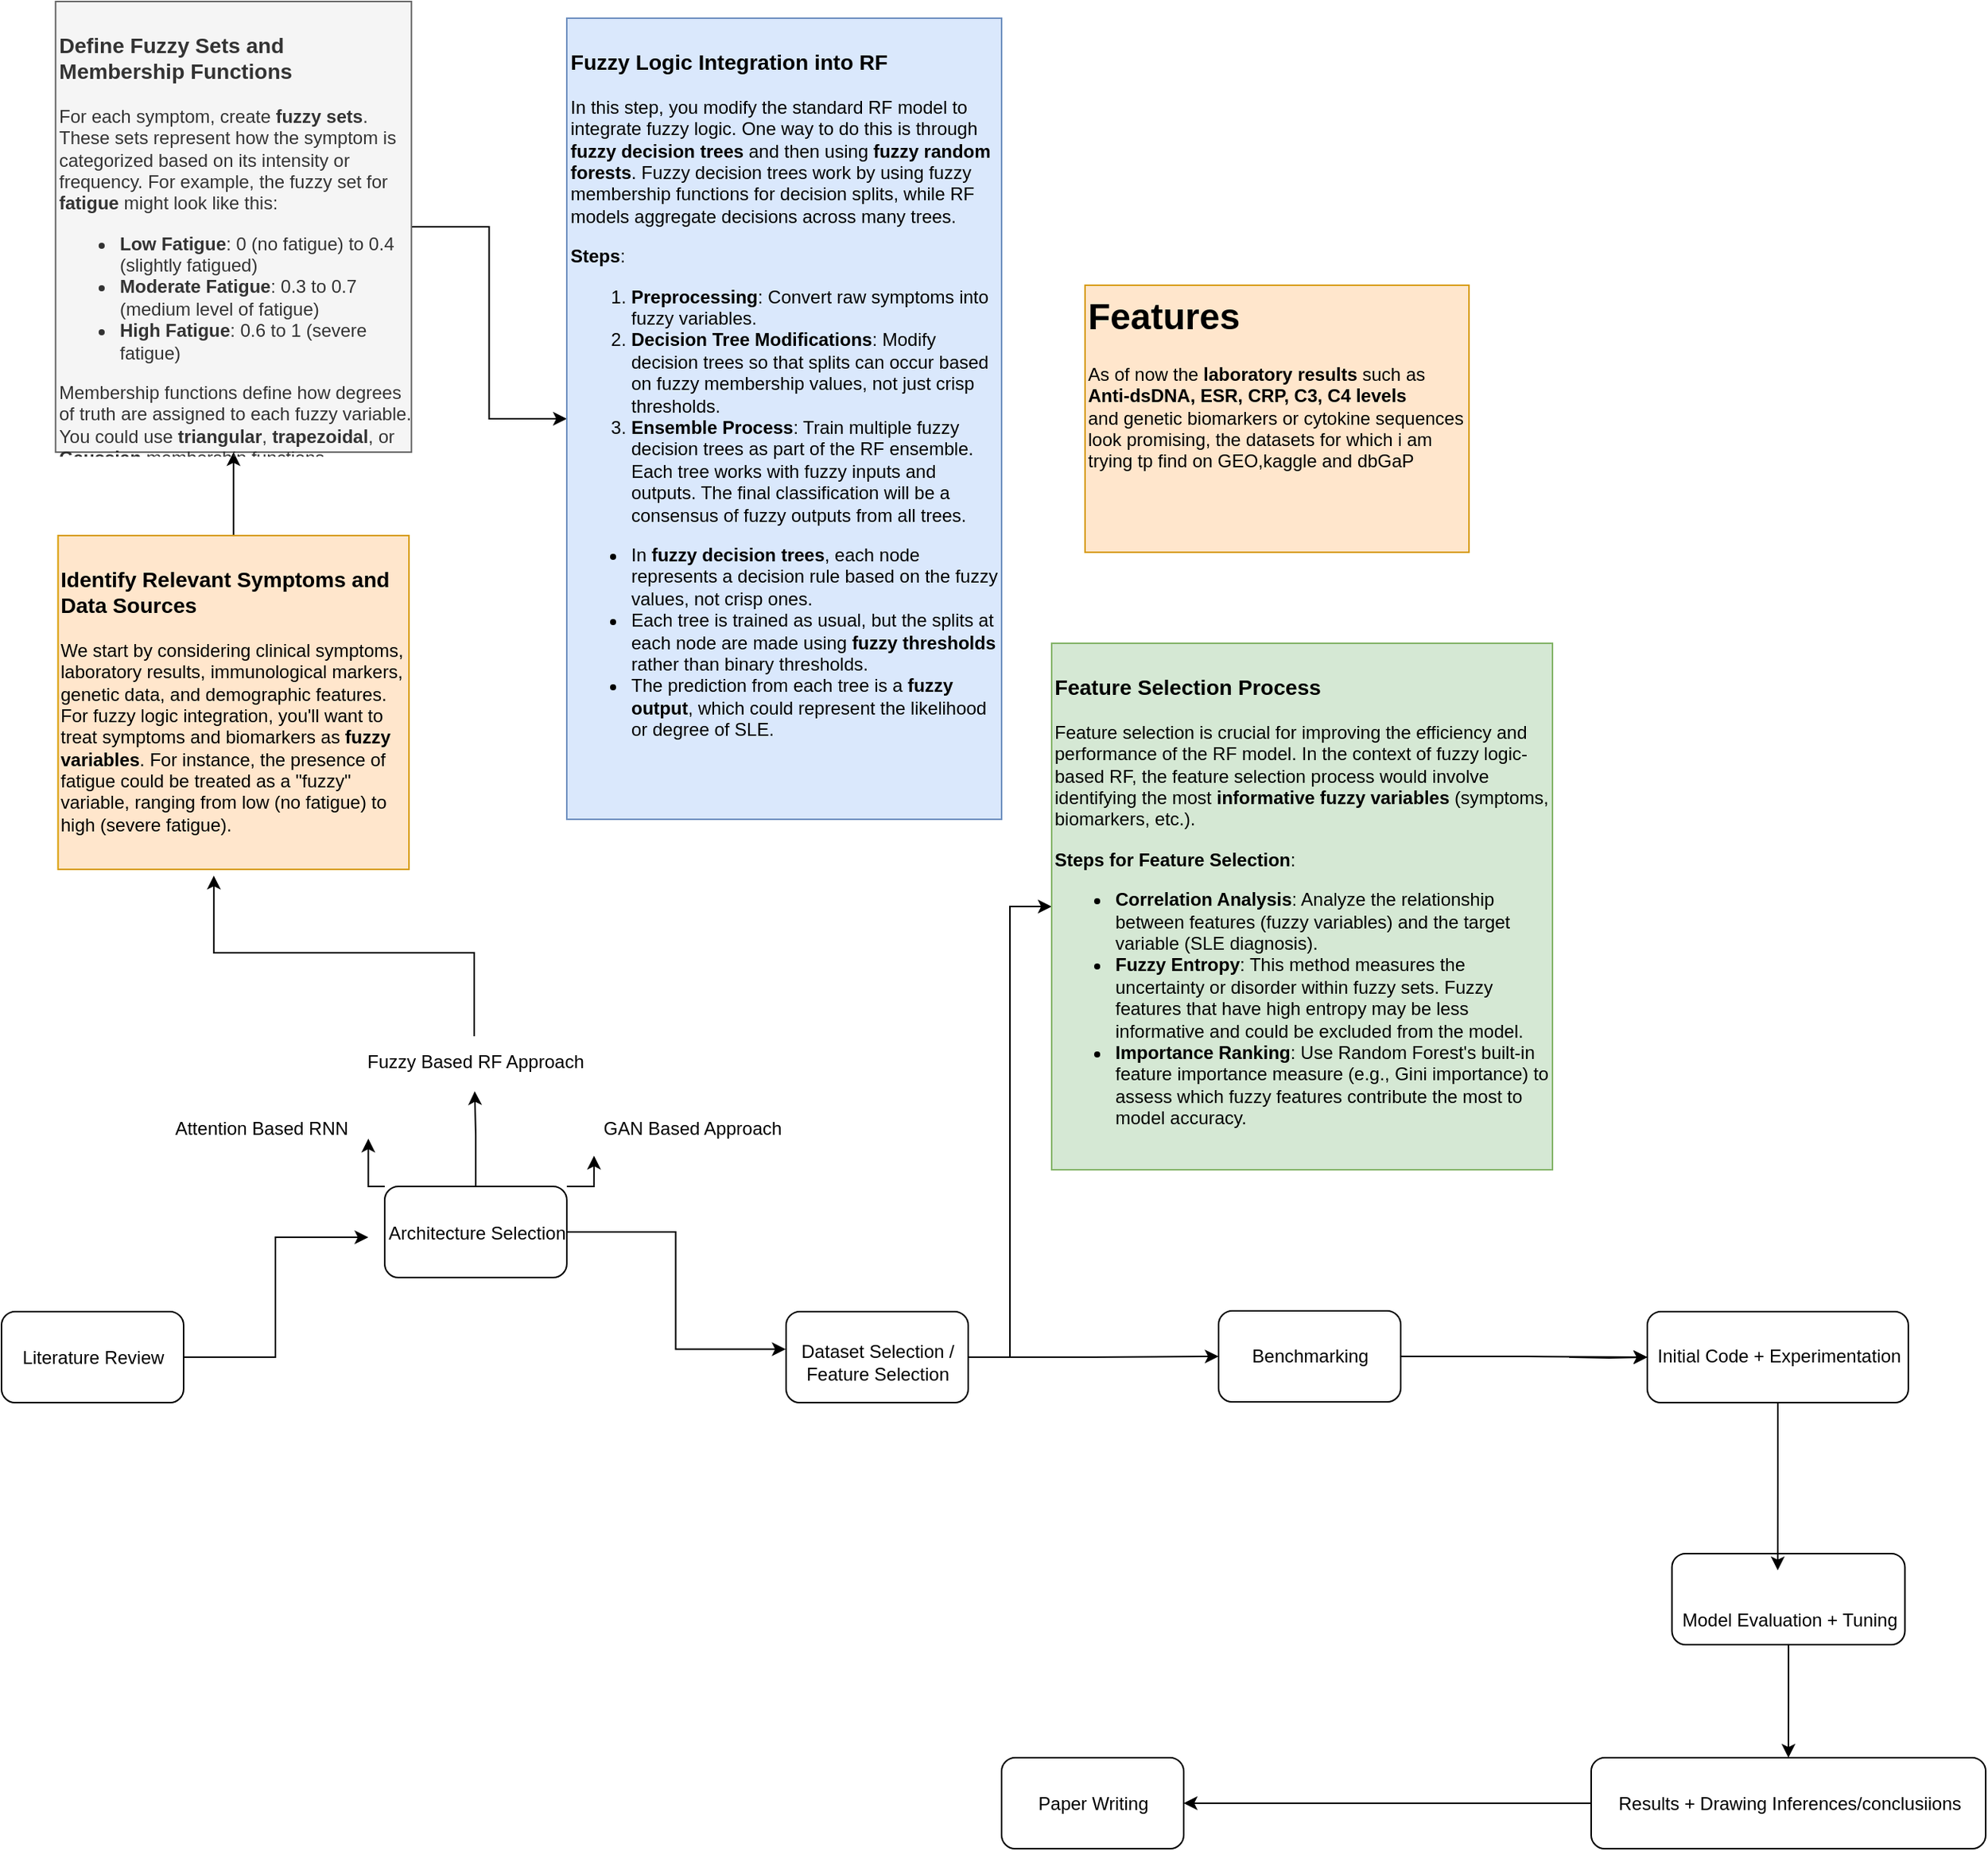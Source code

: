 <mxfile version="24.8.3">
  <diagram name="Page-1" id="1jeLxI2OCfeSWo5d0hNq">
    <mxGraphModel dx="1413" dy="1758" grid="1" gridSize="11" guides="1" tooltips="1" connect="1" arrows="1" fold="1" page="0" pageScale="1" pageWidth="850" pageHeight="1100" math="0" shadow="0">
      <root>
        <mxCell id="0" />
        <mxCell id="1" parent="0" />
        <mxCell id="_-TTu0KQnb45jtgWuE68-1" value="&lt;font style=&quot;font-size: 12px;&quot;&gt;Literature Review&lt;/font&gt;" style="text;html=1;align=center;verticalAlign=middle;resizable=0;points=[];autosize=1;strokeColor=none;fillColor=none;" parent="1" vertex="1">
          <mxGeometry x="132" y="272" width="121" height="33" as="geometry" />
        </mxCell>
        <mxCell id="_-TTu0KQnb45jtgWuE68-2" value="&lt;div&gt;Architecture Selection&lt;/div&gt;&lt;div&gt;&lt;br&gt;&lt;/div&gt;" style="text;html=1;align=center;verticalAlign=middle;resizable=0;points=[];autosize=1;strokeColor=none;fillColor=none;" parent="1" vertex="1">
          <mxGeometry x="374" y="192" width="143" height="44" as="geometry" />
        </mxCell>
        <mxCell id="_-TTu0KQnb45jtgWuE68-3" value="&lt;div&gt;Dataset Selection /&lt;/div&gt;&lt;div&gt;Feature Selection&lt;br&gt;&lt;/div&gt;" style="text;html=1;align=center;verticalAlign=middle;resizable=0;points=[];autosize=1;strokeColor=none;fillColor=none;" parent="1" vertex="1">
          <mxGeometry x="649" y="269.5" width="121" height="44" as="geometry" />
        </mxCell>
        <mxCell id="_-TTu0KQnb45jtgWuE68-4" value="Benchmarking" style="text;html=1;align=center;verticalAlign=middle;resizable=0;points=[];autosize=1;strokeColor=none;fillColor=none;" parent="1" vertex="1">
          <mxGeometry x="945" y="271" width="99" height="33" as="geometry" />
        </mxCell>
        <mxCell id="_-TTu0KQnb45jtgWuE68-6" value="Initial Code + Experimentation" style="text;html=1;align=center;verticalAlign=middle;resizable=0;points=[];autosize=1;strokeColor=none;fillColor=none;" parent="1" vertex="1">
          <mxGeometry x="1210" y="271.5" width="187" height="33" as="geometry" />
        </mxCell>
        <mxCell id="_-TTu0KQnb45jtgWuE68-7" value="Model Evaluation + Tuning" style="text;html=1;align=center;verticalAlign=middle;resizable=0;points=[];autosize=1;strokeColor=none;fillColor=none;" parent="1" vertex="1">
          <mxGeometry x="1228" y="445" width="165" height="33" as="geometry" />
        </mxCell>
        <mxCell id="_-TTu0KQnb45jtgWuE68-8" value="Results + Drawing Inferences/conclusiions" style="text;html=1;align=center;verticalAlign=middle;resizable=0;points=[];autosize=1;strokeColor=none;fillColor=none;" parent="1" vertex="1">
          <mxGeometry x="1184" y="566" width="253" height="33" as="geometry" />
        </mxCell>
        <mxCell id="_-TTu0KQnb45jtgWuE68-9" value="Paper Writing" style="text;html=1;align=center;verticalAlign=middle;resizable=0;points=[];autosize=1;strokeColor=none;fillColor=none;" parent="1" vertex="1">
          <mxGeometry x="802.5" y="566" width="99" height="33" as="geometry" />
        </mxCell>
        <mxCell id="_-TTu0KQnb45jtgWuE68-10" value="" style="rounded=1;whiteSpace=wrap;html=1;fillColor=none;" parent="1" vertex="1">
          <mxGeometry x="133" y="258.5" width="120" height="60" as="geometry" />
        </mxCell>
        <mxCell id="_-TTu0KQnb45jtgWuE68-11" value="" style="rounded=1;whiteSpace=wrap;html=1;fillColor=none;" parent="1" vertex="1">
          <mxGeometry x="385.5" y="176" width="120" height="60" as="geometry" />
        </mxCell>
        <mxCell id="m3b22_OhLMWhYGsPR_bi-3" style="edgeStyle=orthogonalEdgeStyle;rounded=0;orthogonalLoop=1;jettySize=auto;html=1;entryX=0;entryY=0.5;entryDx=0;entryDy=0;" edge="1" parent="1" source="_-TTu0KQnb45jtgWuE68-12" target="m3b22_OhLMWhYGsPR_bi-2">
          <mxGeometry relative="1" as="geometry" />
        </mxCell>
        <mxCell id="m3b22_OhLMWhYGsPR_bi-4" style="edgeStyle=orthogonalEdgeStyle;rounded=0;orthogonalLoop=1;jettySize=auto;html=1;entryX=0;entryY=0.5;entryDx=0;entryDy=0;" edge="1" parent="1" source="_-TTu0KQnb45jtgWuE68-12" target="_-TTu0KQnb45jtgWuE68-13">
          <mxGeometry relative="1" as="geometry" />
        </mxCell>
        <mxCell id="_-TTu0KQnb45jtgWuE68-12" value="" style="rounded=1;whiteSpace=wrap;html=1;fillColor=none;" parent="1" vertex="1">
          <mxGeometry x="650" y="258.5" width="120" height="60" as="geometry" />
        </mxCell>
        <mxCell id="m3b22_OhLMWhYGsPR_bi-5" style="edgeStyle=orthogonalEdgeStyle;rounded=0;orthogonalLoop=1;jettySize=auto;html=1;" edge="1" parent="1" target="_-TTu0KQnb45jtgWuE68-14">
          <mxGeometry relative="1" as="geometry">
            <mxPoint x="1166" y="288.5" as="sourcePoint" />
          </mxGeometry>
        </mxCell>
        <mxCell id="m3b22_OhLMWhYGsPR_bi-9" style="edgeStyle=orthogonalEdgeStyle;rounded=0;orthogonalLoop=1;jettySize=auto;html=1;entryX=0;entryY=0.5;entryDx=0;entryDy=0;" edge="1" parent="1" source="_-TTu0KQnb45jtgWuE68-13" target="_-TTu0KQnb45jtgWuE68-14">
          <mxGeometry relative="1" as="geometry" />
        </mxCell>
        <mxCell id="_-TTu0KQnb45jtgWuE68-13" value="" style="rounded=1;whiteSpace=wrap;html=1;fillColor=none;" parent="1" vertex="1">
          <mxGeometry x="935" y="258" width="120" height="60" as="geometry" />
        </mxCell>
        <mxCell id="_-TTu0KQnb45jtgWuE68-14" value="" style="rounded=1;whiteSpace=wrap;html=1;fillColor=none;" parent="1" vertex="1">
          <mxGeometry x="1217.5" y="258.5" width="172" height="60" as="geometry" />
        </mxCell>
        <mxCell id="m3b22_OhLMWhYGsPR_bi-7" style="edgeStyle=orthogonalEdgeStyle;rounded=0;orthogonalLoop=1;jettySize=auto;html=1;entryX=0.5;entryY=0;entryDx=0;entryDy=0;" edge="1" parent="1" source="_-TTu0KQnb45jtgWuE68-15" target="_-TTu0KQnb45jtgWuE68-16">
          <mxGeometry relative="1" as="geometry" />
        </mxCell>
        <mxCell id="_-TTu0KQnb45jtgWuE68-15" value="" style="rounded=1;whiteSpace=wrap;html=1;fillColor=none;" parent="1" vertex="1">
          <mxGeometry x="1233.75" y="418" width="153.5" height="60" as="geometry" />
        </mxCell>
        <mxCell id="m3b22_OhLMWhYGsPR_bi-8" style="edgeStyle=orthogonalEdgeStyle;rounded=0;orthogonalLoop=1;jettySize=auto;html=1;" edge="1" parent="1" source="_-TTu0KQnb45jtgWuE68-16" target="_-TTu0KQnb45jtgWuE68-17">
          <mxGeometry relative="1" as="geometry" />
        </mxCell>
        <mxCell id="_-TTu0KQnb45jtgWuE68-16" value="" style="rounded=1;whiteSpace=wrap;html=1;fillColor=none;" parent="1" vertex="1">
          <mxGeometry x="1180.5" y="552.5" width="260" height="60" as="geometry" />
        </mxCell>
        <mxCell id="_-TTu0KQnb45jtgWuE68-17" value="" style="rounded=1;whiteSpace=wrap;html=1;fillColor=none;" parent="1" vertex="1">
          <mxGeometry x="792" y="552.5" width="120" height="60" as="geometry" />
        </mxCell>
        <mxCell id="_-TTu0KQnb45jtgWuE68-19" value="Fuzzy Based RF Approach" style="text;html=1;align=center;verticalAlign=middle;resizable=0;points=[];autosize=1;strokeColor=none;fillColor=none;" parent="1" vertex="1">
          <mxGeometry x="362" y="77" width="165" height="33" as="geometry" />
        </mxCell>
        <mxCell id="_-TTu0KQnb45jtgWuE68-20" value="Attention Based RNN" style="text;html=1;align=center;verticalAlign=middle;resizable=0;points=[];autosize=1;strokeColor=none;fillColor=none;" parent="1" vertex="1">
          <mxGeometry x="232" y="121" width="143" height="33" as="geometry" />
        </mxCell>
        <mxCell id="_-TTu0KQnb45jtgWuE68-21" value="GAN Based Approach" style="text;html=1;align=center;verticalAlign=middle;resizable=0;points=[];autosize=1;strokeColor=none;fillColor=none;" parent="1" vertex="1">
          <mxGeometry x="516" y="121" width="143" height="33" as="geometry" />
        </mxCell>
        <mxCell id="_-TTu0KQnb45jtgWuE68-33" style="edgeStyle=orthogonalEdgeStyle;rounded=0;orthogonalLoop=1;jettySize=auto;html=1;exitX=0.5;exitY=0;exitDx=0;exitDy=0;entryX=0.5;entryY=1;entryDx=0;entryDy=0;" parent="1" source="_-TTu0KQnb45jtgWuE68-22" target="_-TTu0KQnb45jtgWuE68-23" edge="1">
          <mxGeometry relative="1" as="geometry" />
        </mxCell>
        <mxCell id="_-TTu0KQnb45jtgWuE68-22" value="&lt;h3&gt;&lt;strong&gt;Identify Relevant Symptoms and Data Sources&lt;/strong&gt;&lt;/h3&gt;&lt;p&gt;We start by considering clinical symptoms, laboratory results, immunological markers, genetic data, and demographic features. For fuzzy logic integration, you&#39;ll want to treat symptoms and biomarkers as &lt;strong&gt;fuzzy variables&lt;/strong&gt;. For instance, the presence of fatigue could be treated as a &quot;fuzzy&quot; variable, ranging from low (no fatigue) to high (severe fatigue).&lt;/p&gt;" style="text;html=1;whiteSpace=wrap;overflow=hidden;rounded=0;fillColor=#ffe6cc;strokeColor=#d79b00;" parent="1" vertex="1">
          <mxGeometry x="170.25" y="-253" width="231.25" height="220" as="geometry" />
        </mxCell>
        <mxCell id="_-TTu0KQnb45jtgWuE68-34" style="edgeStyle=orthogonalEdgeStyle;rounded=0;orthogonalLoop=1;jettySize=auto;html=1;entryX=0;entryY=0.5;entryDx=0;entryDy=0;" parent="1" source="_-TTu0KQnb45jtgWuE68-23" target="_-TTu0KQnb45jtgWuE68-24" edge="1">
          <mxGeometry relative="1" as="geometry" />
        </mxCell>
        <mxCell id="_-TTu0KQnb45jtgWuE68-23" value="&lt;h3&gt;&lt;strong&gt;Define Fuzzy Sets and Membership Functions&lt;/strong&gt;&lt;/h3&gt;&lt;p&gt;&lt;/p&gt;&lt;p&gt;For each symptom, create &lt;strong&gt;fuzzy sets&lt;/strong&gt;. These sets represent how the symptom is categorized based on its intensity or frequency. For example, the fuzzy set for &lt;strong&gt;fatigue&lt;/strong&gt; might look like this:&lt;/p&gt;&lt;ul&gt;&lt;li&gt;&lt;strong&gt;Low Fatigue&lt;/strong&gt;: 0 (no fatigue) to 0.4 (slightly fatigued)&lt;/li&gt;&lt;li&gt;&lt;strong&gt;Moderate Fatigue&lt;/strong&gt;: 0.3 to 0.7 (medium level of fatigue)&lt;/li&gt;&lt;li&gt;&lt;strong&gt;High Fatigue&lt;/strong&gt;: 0.6 to 1 (severe fatigue)&lt;/li&gt;&lt;/ul&gt;&lt;p&gt;Membership functions define how degrees of truth are assigned to each fuzzy variable. You could use &lt;strong&gt;triangular&lt;/strong&gt;, &lt;strong&gt;trapezoidal&lt;/strong&gt;, or &lt;strong&gt;Gaussian&lt;/strong&gt; membership functions, depending on the data distribution.&lt;/p&gt;" style="text;html=1;whiteSpace=wrap;overflow=hidden;rounded=0;fillColor=#f5f5f5;fontColor=#333333;strokeColor=#666666;" parent="1" vertex="1">
          <mxGeometry x="168.63" y="-605" width="234.5" height="297" as="geometry" />
        </mxCell>
        <mxCell id="_-TTu0KQnb45jtgWuE68-24" value="&lt;h3&gt; &lt;strong&gt;Fuzzy Logic Integration into RF&lt;/strong&gt;&lt;/h3&gt;&lt;p&gt;In this step, you modify the standard RF model to integrate fuzzy logic. One way to do this is through &lt;strong&gt;fuzzy decision trees&lt;/strong&gt; and then using &lt;strong&gt;fuzzy random forests&lt;/strong&gt;. Fuzzy decision trees work by using fuzzy membership functions for decision splits, while RF models aggregate decisions across many trees.&lt;/p&gt;&lt;p&gt;&lt;strong&gt;Steps&lt;/strong&gt;:&lt;/p&gt;&lt;ol&gt;&lt;li&gt;&lt;strong&gt;Preprocessing&lt;/strong&gt;: Convert raw symptoms into fuzzy variables.&lt;/li&gt;&lt;li&gt;&lt;strong&gt;Decision Tree Modifications&lt;/strong&gt;: Modify decision trees so that splits can occur based on fuzzy membership values, not just crisp thresholds.&lt;/li&gt;&lt;li&gt;&lt;strong&gt;Ensemble Process&lt;/strong&gt;: Train multiple fuzzy decision trees as part of the RF ensemble. Each tree works with fuzzy inputs and outputs. The final classification will be a consensus of fuzzy outputs from all trees.&lt;/li&gt;&lt;/ol&gt;&lt;ul&gt;&lt;li&gt;In &lt;strong&gt;fuzzy decision trees&lt;/strong&gt;, each node represents a decision rule based on the fuzzy values, not crisp ones.&lt;/li&gt;&lt;li&gt;Each tree is trained as usual, but the splits at each node are made using &lt;strong&gt;fuzzy thresholds&lt;/strong&gt; rather than binary thresholds.&lt;/li&gt;&lt;li&gt;The prediction from each tree is a &lt;strong&gt;fuzzy output&lt;/strong&gt;, which could represent the likelihood or degree of SLE.&lt;/li&gt;&lt;/ul&gt;" style="text;html=1;whiteSpace=wrap;overflow=hidden;rounded=0;fillColor=#dae8fc;strokeColor=#6c8ebf;" parent="1" vertex="1">
          <mxGeometry x="505.5" y="-594" width="286.5" height="528" as="geometry" />
        </mxCell>
        <mxCell id="_-TTu0KQnb45jtgWuE68-26" style="edgeStyle=orthogonalEdgeStyle;rounded=0;orthogonalLoop=1;jettySize=auto;html=1;exitX=1;exitY=0.5;exitDx=0;exitDy=0;entryX=0.005;entryY=0.398;entryDx=0;entryDy=0;entryPerimeter=0;" parent="1" source="_-TTu0KQnb45jtgWuE68-10" target="_-TTu0KQnb45jtgWuE68-2" edge="1">
          <mxGeometry relative="1" as="geometry" />
        </mxCell>
        <mxCell id="_-TTu0KQnb45jtgWuE68-28" style="edgeStyle=orthogonalEdgeStyle;rounded=0;orthogonalLoop=1;jettySize=auto;html=1;exitX=0;exitY=0;exitDx=0;exitDy=0;entryX=0.998;entryY=0.712;entryDx=0;entryDy=0;entryPerimeter=0;" parent="1" source="_-TTu0KQnb45jtgWuE68-11" target="_-TTu0KQnb45jtgWuE68-20" edge="1">
          <mxGeometry relative="1" as="geometry" />
        </mxCell>
        <mxCell id="_-TTu0KQnb45jtgWuE68-29" style="edgeStyle=orthogonalEdgeStyle;rounded=0;orthogonalLoop=1;jettySize=auto;html=1;exitX=0.5;exitY=0;exitDx=0;exitDy=0;entryX=0.502;entryY=1.098;entryDx=0;entryDy=0;entryPerimeter=0;" parent="1" source="_-TTu0KQnb45jtgWuE68-11" target="_-TTu0KQnb45jtgWuE68-19" edge="1">
          <mxGeometry relative="1" as="geometry" />
        </mxCell>
        <mxCell id="_-TTu0KQnb45jtgWuE68-30" style="edgeStyle=orthogonalEdgeStyle;rounded=0;orthogonalLoop=1;jettySize=auto;html=1;exitX=1;exitY=0;exitDx=0;exitDy=0;entryX=0.052;entryY=1.053;entryDx=0;entryDy=0;entryPerimeter=0;" parent="1" source="_-TTu0KQnb45jtgWuE68-11" target="_-TTu0KQnb45jtgWuE68-21" edge="1">
          <mxGeometry relative="1" as="geometry" />
        </mxCell>
        <mxCell id="_-TTu0KQnb45jtgWuE68-31" style="edgeStyle=orthogonalEdgeStyle;rounded=0;orthogonalLoop=1;jettySize=auto;html=1;entryX=0.444;entryY=1.019;entryDx=0;entryDy=0;entryPerimeter=0;" parent="1" source="_-TTu0KQnb45jtgWuE68-19" target="_-TTu0KQnb45jtgWuE68-22" edge="1">
          <mxGeometry relative="1" as="geometry" />
        </mxCell>
        <mxCell id="_-TTu0KQnb45jtgWuE68-35" style="edgeStyle=orthogonalEdgeStyle;rounded=0;orthogonalLoop=1;jettySize=auto;html=1;entryX=0.006;entryY=0.313;entryDx=0;entryDy=0;entryPerimeter=0;" parent="1" source="_-TTu0KQnb45jtgWuE68-11" target="_-TTu0KQnb45jtgWuE68-3" edge="1">
          <mxGeometry relative="1" as="geometry" />
        </mxCell>
        <mxCell id="m3b22_OhLMWhYGsPR_bi-2" value="&lt;h3&gt;&lt;strong&gt;Feature Selection Process&lt;/strong&gt;&lt;/h3&gt;&lt;p&gt;Feature selection is crucial for improving the efficiency and performance of the RF model. In the context of fuzzy logic-based RF, the feature selection process would involve identifying the most &lt;strong&gt;informative fuzzy variables&lt;/strong&gt; (symptoms, biomarkers, etc.).&lt;/p&gt;&lt;p&gt;&lt;strong&gt;Steps for Feature Selection&lt;/strong&gt;:&lt;/p&gt;&lt;ul&gt;&lt;li&gt;&lt;strong&gt;Correlation Analysis&lt;/strong&gt;: Analyze the relationship between features (fuzzy variables) and the target variable (SLE diagnosis). &lt;br&gt;&lt;/li&gt;&lt;li&gt;&lt;strong&gt;Fuzzy Entropy&lt;/strong&gt;: This method measures the uncertainty or disorder within fuzzy sets. Fuzzy features that have high entropy may be less informative and could be excluded from the model.&lt;/li&gt;&lt;li&gt;&lt;strong&gt;Importance Ranking&lt;/strong&gt;: Use Random Forest&#39;s built-in feature importance measure (e.g., Gini importance) to assess which fuzzy features contribute the most to model accuracy.&lt;/li&gt;&lt;/ul&gt;" style="text;html=1;whiteSpace=wrap;overflow=hidden;rounded=0;fillColor=#d5e8d4;strokeColor=#82b366;" vertex="1" parent="1">
          <mxGeometry x="825" y="-182" width="330" height="347" as="geometry" />
        </mxCell>
        <mxCell id="m3b22_OhLMWhYGsPR_bi-6" style="edgeStyle=orthogonalEdgeStyle;rounded=0;orthogonalLoop=1;jettySize=auto;html=1;entryX=0.454;entryY=0.183;entryDx=0;entryDy=0;entryPerimeter=0;" edge="1" parent="1" source="_-TTu0KQnb45jtgWuE68-14" target="_-TTu0KQnb45jtgWuE68-15">
          <mxGeometry relative="1" as="geometry" />
        </mxCell>
        <mxCell id="m3b22_OhLMWhYGsPR_bi-11" value="&lt;h1 style=&quot;margin-top: 0px;&quot;&gt;Features&lt;/h1&gt;&lt;p&gt;As of now the &lt;strong&gt;laboratory results&lt;/strong&gt; such as &lt;strong&gt;Anti-dsDNA, ESR, CRP, C3, C4 levels&lt;br&gt;&lt;/strong&gt;and genetic biomarkers or cytokine sequences look promising, the datasets for which i am trying tp find on GEO,kaggle and dbGaP &lt;/p&gt;" style="text;html=1;whiteSpace=wrap;overflow=hidden;rounded=0;fillColor=#ffe6cc;strokeColor=#d79b00;" vertex="1" parent="1">
          <mxGeometry x="847" y="-418" width="253" height="176" as="geometry" />
        </mxCell>
      </root>
    </mxGraphModel>
  </diagram>
</mxfile>
